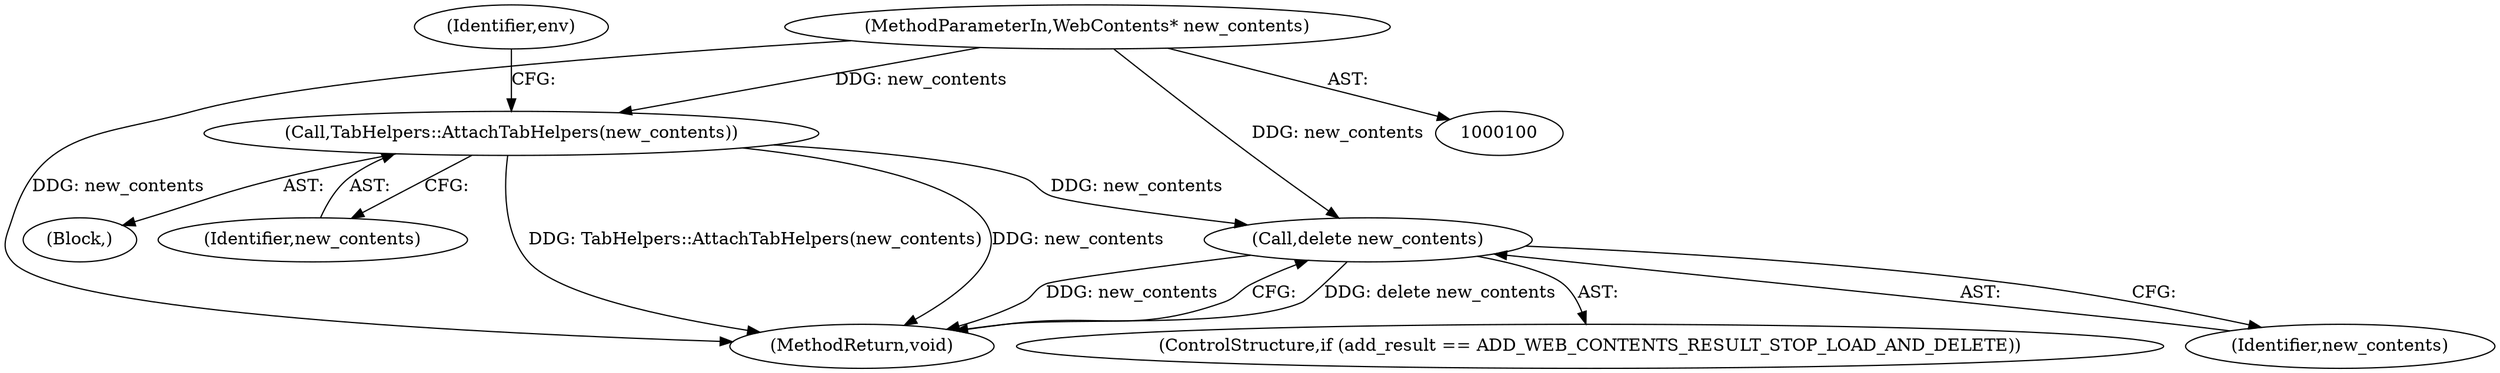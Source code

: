 digraph "0_Chrome_6b96dd532af164a73f2aac757bafff58211aca2c@API" {
"1000172" [label="(Call,delete new_contents)"];
"1000114" [label="(Call,TabHelpers::AttachTabHelpers(new_contents))"];
"1000102" [label="(MethodParameterIn,WebContents* new_contents)"];
"1000168" [label="(ControlStructure,if (add_result == ADD_WEB_CONTENTS_RESULT_STOP_LOAD_AND_DELETE))"];
"1000114" [label="(Call,TabHelpers::AttachTabHelpers(new_contents))"];
"1000174" [label="(MethodReturn,void)"];
"1000107" [label="(Block,)"];
"1000173" [label="(Identifier,new_contents)"];
"1000102" [label="(MethodParameterIn,WebContents* new_contents)"];
"1000118" [label="(Identifier,env)"];
"1000115" [label="(Identifier,new_contents)"];
"1000172" [label="(Call,delete new_contents)"];
"1000172" -> "1000168"  [label="AST: "];
"1000172" -> "1000173"  [label="CFG: "];
"1000173" -> "1000172"  [label="AST: "];
"1000174" -> "1000172"  [label="CFG: "];
"1000172" -> "1000174"  [label="DDG: delete new_contents"];
"1000172" -> "1000174"  [label="DDG: new_contents"];
"1000114" -> "1000172"  [label="DDG: new_contents"];
"1000102" -> "1000172"  [label="DDG: new_contents"];
"1000114" -> "1000107"  [label="AST: "];
"1000114" -> "1000115"  [label="CFG: "];
"1000115" -> "1000114"  [label="AST: "];
"1000118" -> "1000114"  [label="CFG: "];
"1000114" -> "1000174"  [label="DDG: TabHelpers::AttachTabHelpers(new_contents)"];
"1000114" -> "1000174"  [label="DDG: new_contents"];
"1000102" -> "1000114"  [label="DDG: new_contents"];
"1000102" -> "1000100"  [label="AST: "];
"1000102" -> "1000174"  [label="DDG: new_contents"];
}
